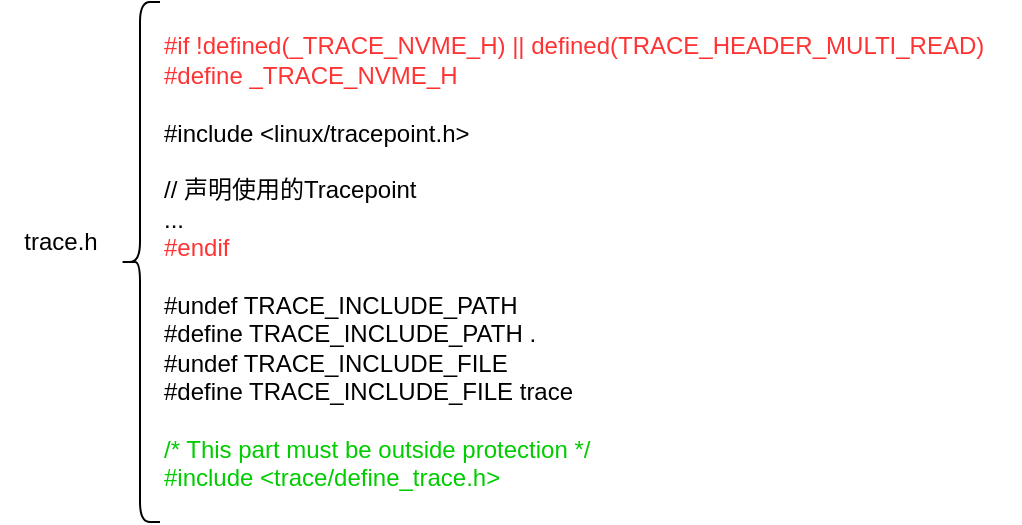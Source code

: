 <mxfile version="28.1.0">
  <diagram name="第 1 页" id="gmm4JO4AYiCD-r01PVJd">
    <mxGraphModel dx="1430" dy="1017" grid="1" gridSize="10" guides="1" tooltips="1" connect="1" arrows="1" fold="1" page="1" pageScale="1" pageWidth="827" pageHeight="1169" math="0" shadow="0">
      <root>
        <mxCell id="0" />
        <mxCell id="1" parent="0" />
        <mxCell id="TQtAe7RpQK7zls-bQ8zk-2" value="&lt;div&gt;&lt;span style=&quot;background-color: transparent;&quot;&gt;&lt;font style=&quot;color: rgb(255, 51, 51);&quot;&gt;#if !defined(_TRACE_NVME_H) || defined(TRACE_HEADER_MULTI_READ)&lt;/font&gt;&lt;/span&gt;&lt;/div&gt;&lt;div&gt;&lt;div&gt;&lt;font style=&quot;color: rgb(255, 51, 51);&quot;&gt;#define _TRACE_NVME_H&lt;/font&gt;&lt;/div&gt;&lt;/div&gt;&lt;div&gt;&lt;br&gt;&lt;/div&gt;#include &amp;lt;linux/tracepoint.h&amp;gt;&lt;div&gt;&lt;br&gt;&lt;div&gt;// 声明使用的Tracepoint&lt;/div&gt;&lt;div&gt;...&lt;/div&gt;&lt;/div&gt;&lt;div&gt;&lt;font style=&quot;color: rgb(255, 51, 51);&quot;&gt;#endif&lt;/font&gt;&lt;/div&gt;&lt;div&gt;&lt;br&gt;&lt;/div&gt;&lt;div&gt;&lt;div&gt;#undef TRACE_INCLUDE_PATH&lt;/div&gt;&lt;div&gt;#define TRACE_INCLUDE_PATH .&lt;/div&gt;&lt;div&gt;#undef TRACE_INCLUDE_FILE&lt;/div&gt;&lt;div&gt;#define TRACE_INCLUDE_FILE trace&lt;/div&gt;&lt;/div&gt;&lt;div&gt;&lt;br&gt;&lt;/div&gt;&lt;div&gt;&lt;div&gt;&lt;font style=&quot;color: rgb(0, 204, 0);&quot;&gt;/* This part must be outside protection */&lt;/font&gt;&lt;/div&gt;&lt;div&gt;&lt;font style=&quot;color: rgb(0, 204, 0);&quot;&gt;#include &amp;lt;trace/define_trace.h&amp;gt;&lt;/font&gt;&lt;/div&gt;&lt;/div&gt;" style="text;html=1;align=left;verticalAlign=middle;whiteSpace=wrap;rounded=0;" parent="1" vertex="1">
          <mxGeometry x="140" y="200" width="430" height="260" as="geometry" />
        </mxCell>
        <mxCell id="TQtAe7RpQK7zls-bQ8zk-7" value="" style="shape=curlyBracket;whiteSpace=wrap;html=1;rounded=1;labelPosition=left;verticalLabelPosition=middle;align=right;verticalAlign=middle;" parent="1" vertex="1">
          <mxGeometry x="120" y="200" width="20" height="260" as="geometry" />
        </mxCell>
        <mxCell id="TQtAe7RpQK7zls-bQ8zk-8" value="trace.h" style="text;html=1;align=center;verticalAlign=middle;resizable=0;points=[];autosize=1;strokeColor=none;fillColor=none;" parent="1" vertex="1">
          <mxGeometry x="60" y="305" width="60" height="30" as="geometry" />
        </mxCell>
      </root>
    </mxGraphModel>
  </diagram>
</mxfile>
